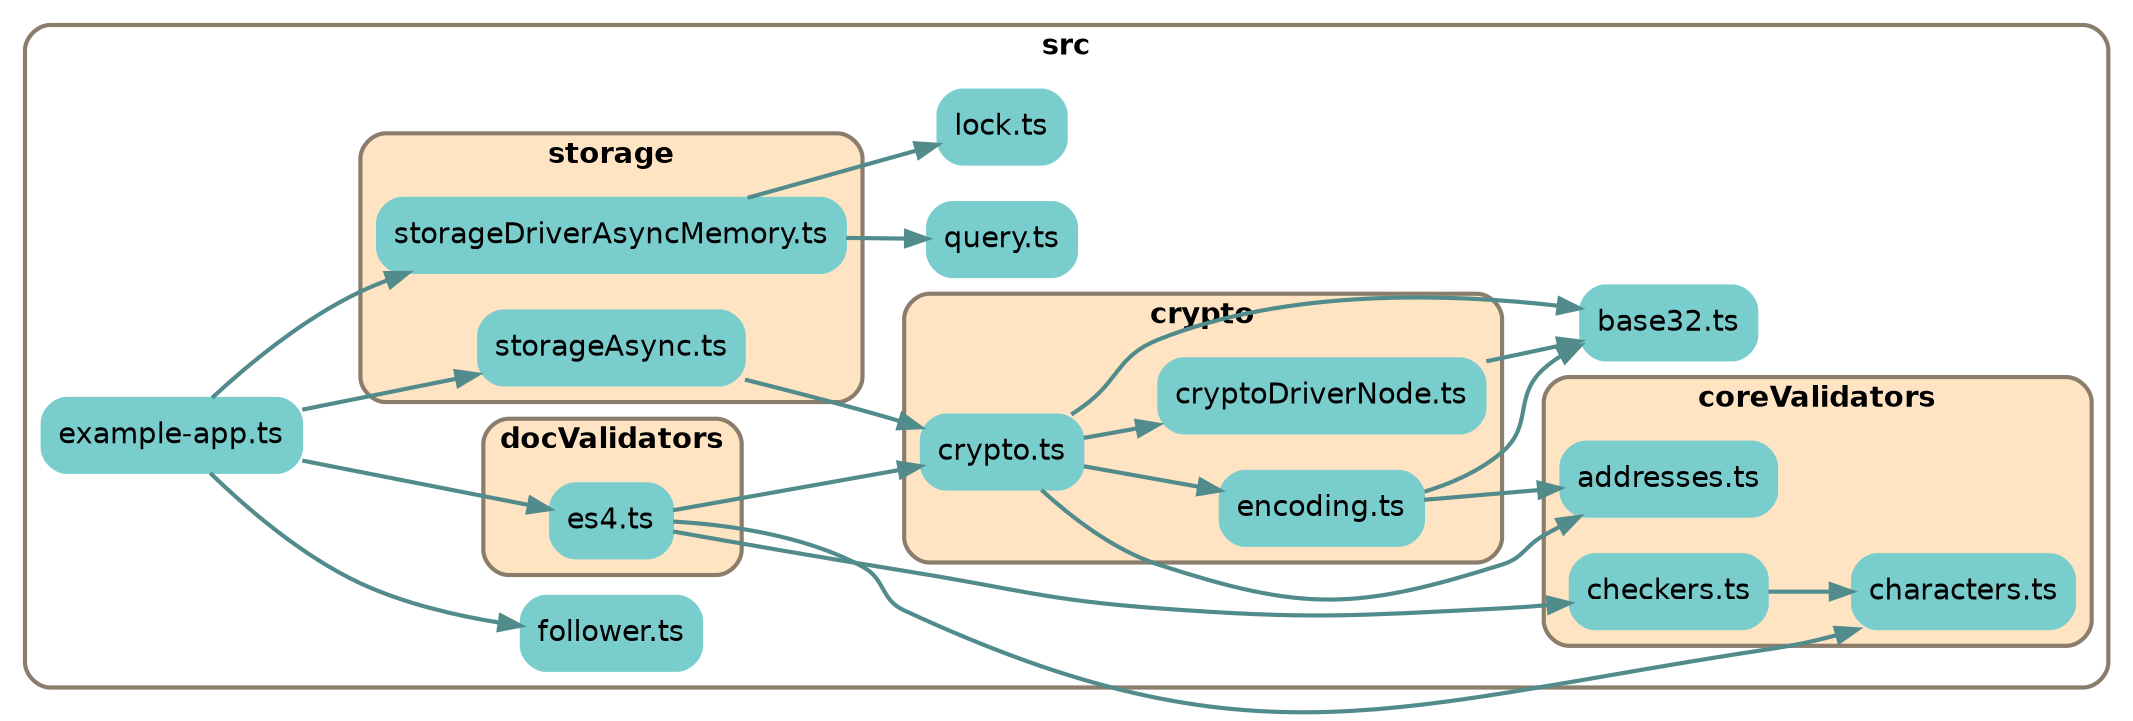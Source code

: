 
digraph G {
    //splines=line;
    //splines=polyline;
    splines=true;
    rankdir=LR;
    //newrank=true;
    compound=true;
    graph [fontname = "helvetica"];  // dpi=72
    node [fontname = "helvetica"];
    edge [fontname = "helvetica"];
    
    // files in their folder clusters

    subgraph cluster8910818167 {
        label=<<b>src</b>>;
        style="rounded";
        color=bisque4;
        penwidth=2;
                    
        "src/base32.ts" [label="base32.ts", shape=rectangle; style="rounded,filled"; color=darkslategray3];
        "src/example-app.ts" [label="example-app.ts", shape=rectangle; style="rounded,filled"; color=darkslategray3];
        "src/follower.ts" [label="follower.ts", shape=rectangle; style="rounded,filled"; color=darkslategray3];
        "src/lock.ts" [label="lock.ts", shape=rectangle; style="rounded,filled"; color=darkslategray3];
        "src/query.ts" [label="query.ts", shape=rectangle; style="rounded,filled"; color=darkslategray3];

        subgraph cluster2014048679 {
            label=<<b>coreValidators</b>>;
            style="rounded,filled";
            fillcolor=bisque;
            color=bisque4;
            penwidth=2;
                    
            "src/coreValidators/addresses.ts" [label="addresses.ts", shape=rectangle; style="rounded,filled"; color=darkslategray3];
            "src/coreValidators/characters.ts" [label="characters.ts", shape=rectangle; style="rounded,filled"; color=darkslategray3];
            "src/coreValidators/checkers.ts" [label="checkers.ts", shape=rectangle; style="rounded,filled"; color=darkslategray3];
        }

        subgraph cluster6824281779 {
            label=<<b>crypto</b>>;
            style="rounded,filled";
            fillcolor=bisque;
            color=bisque4;
            penwidth=2;
                    
            "src/crypto/crypto.ts" [label="crypto.ts", shape=rectangle; style="rounded,filled"; color=darkslategray3];
            "src/crypto/cryptoDriverNode.ts" [label="cryptoDriverNode.ts", shape=rectangle; style="rounded,filled"; color=darkslategray3];
            "src/crypto/encoding.ts" [label="encoding.ts", shape=rectangle; style="rounded,filled"; color=darkslategray3];
        }

        subgraph cluster946117066 {
            label=<<b>docValidators</b>>;
            style="rounded,filled";
            fillcolor=bisque;
            color=bisque4;
            penwidth=2;
                    
            "src/docValidators/es4.ts" [label="es4.ts", shape=rectangle; style="rounded,filled"; color=darkslategray3];
        }

        subgraph cluster2313110296 {
            label=<<b>storage</b>>;
            style="rounded,filled";
            fillcolor=bisque;
            color=bisque4;
            penwidth=2;
                    
            "src/storage/storageAsync.ts" [label="storageAsync.ts", shape=rectangle; style="rounded,filled"; color=darkslategray3];
            "src/storage/storageDriverAsyncMemory.ts" [label="storageDriverAsyncMemory.ts", shape=rectangle; style="rounded,filled"; color=darkslategray3];
        }
    }

    // edges between files
    "src/coreValidators/checkers.ts" -> "src/coreValidators/characters.ts" [penwidth=2; color=darkslategray4];
    "src/crypto/crypto.ts" -> "src/crypto/cryptoDriverNode.ts" [penwidth=2; color=darkslategray4];
    "src/crypto/crypto.ts" -> "src/base32.ts" [penwidth=2; color=darkslategray4];
    "src/crypto/crypto.ts" -> "src/crypto/encoding.ts" [penwidth=2; color=darkslategray4];
    "src/crypto/crypto.ts" -> "src/coreValidators/addresses.ts" [penwidth=2; color=darkslategray4];
    "src/crypto/cryptoDriverNode.ts" -> "src/base32.ts" [penwidth=2; color=darkslategray4];
    "src/crypto/encoding.ts" -> "src/base32.ts" [penwidth=2; color=darkslategray4];
    "src/crypto/encoding.ts" -> "src/coreValidators/addresses.ts" [penwidth=2; color=darkslategray4];
    "src/docValidators/es4.ts" -> "src/coreValidators/characters.ts" [penwidth=2; color=darkslategray4];
    "src/docValidators/es4.ts" -> "src/coreValidators/checkers.ts" [penwidth=2; color=darkslategray4];
    "src/docValidators/es4.ts" -> "src/crypto/crypto.ts" [penwidth=2; color=darkslategray4];
    "src/example-app.ts" -> "src/docValidators/es4.ts" [penwidth=2; color=darkslategray4];
    "src/example-app.ts" -> "src/storage/storageDriverAsyncMemory.ts" [penwidth=2; color=darkslategray4];
    "src/example-app.ts" -> "src/storage/storageAsync.ts" [penwidth=2; color=darkslategray4];
    "src/example-app.ts" -> "src/follower.ts" [penwidth=2; color=darkslategray4];
    "src/storage/storageAsync.ts" -> "src/crypto/crypto.ts" [penwidth=2; color=darkslategray4];
    "src/storage/storageDriverAsyncMemory.ts" -> "src/query.ts" [penwidth=2; color=darkslategray4];
    "src/storage/storageDriverAsyncMemory.ts" -> "src/lock.ts" [penwidth=2; color=darkslategray4];

}
